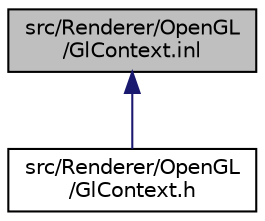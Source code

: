 digraph "src/Renderer/OpenGL/GlContext.inl"
{
  edge [fontname="Helvetica",fontsize="10",labelfontname="Helvetica",labelfontsize="10"];
  node [fontname="Helvetica",fontsize="10",shape=record];
  Node1 [label="src/Renderer/OpenGL\l/GlContext.inl",height=0.2,width=0.4,color="black", fillcolor="grey75", style="filled" fontcolor="black"];
  Node1 -> Node2 [dir="back",color="midnightblue",fontsize="10",style="solid"];
  Node2 [label="src/Renderer/OpenGL\l/GlContext.h",height=0.2,width=0.4,color="black", fillcolor="white", style="filled",URL="$_gl_context_8h.html"];
}
